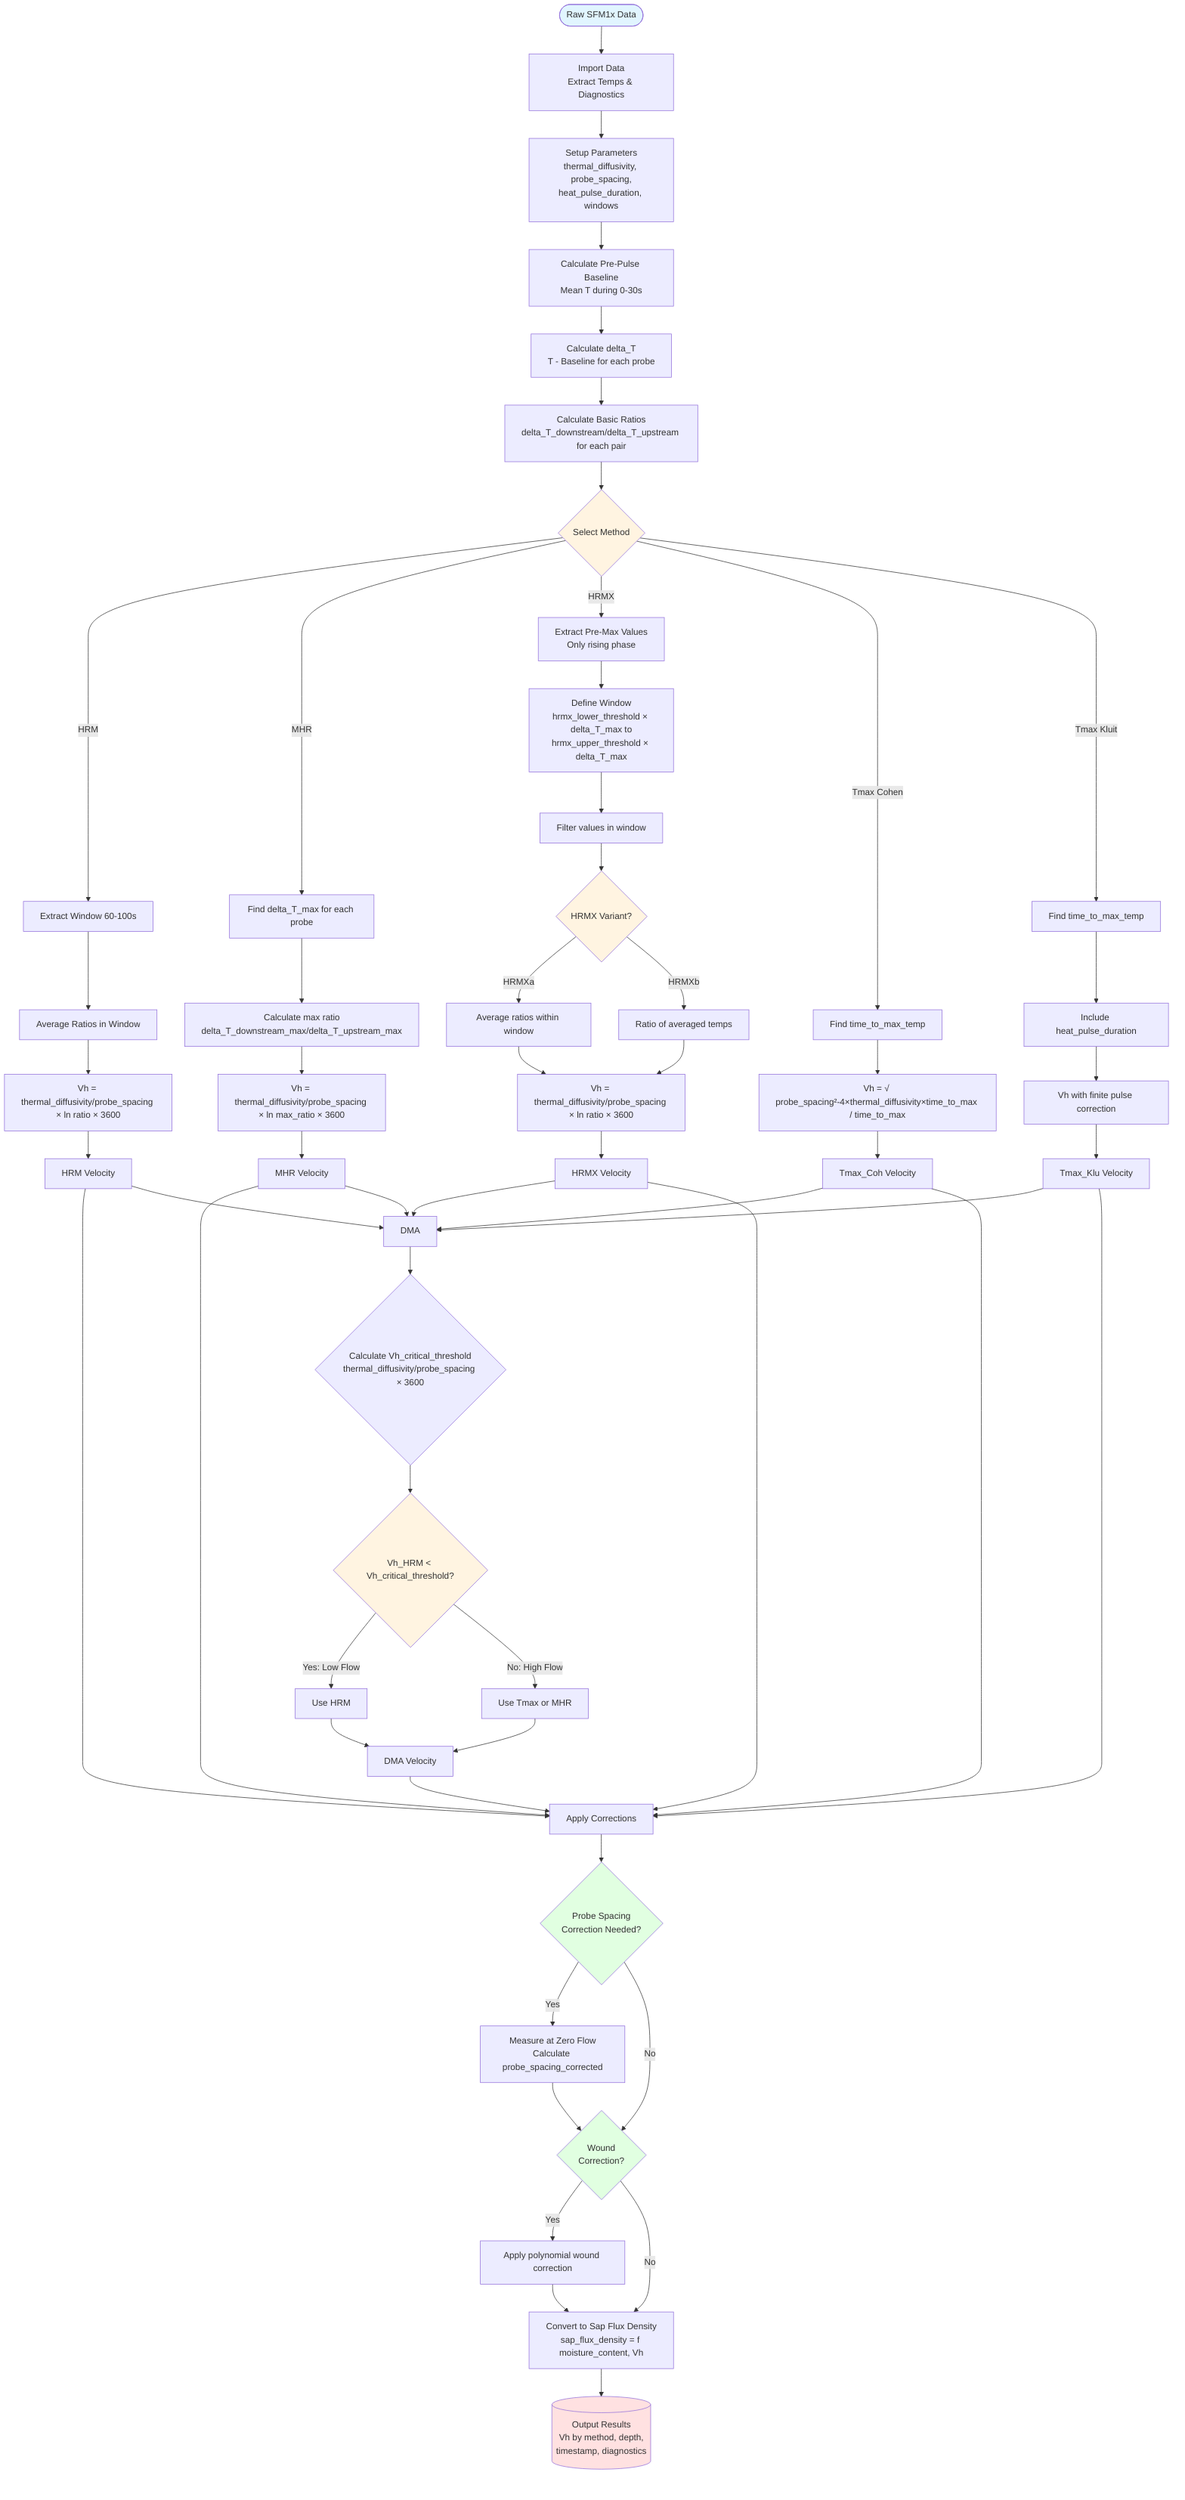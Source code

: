 graph TB
    Start([Raw SFM1x Data]) --> Import[Import Data<br/>Extract Temps & Diagnostics]
    Import --> Setup[Setup Parameters<br/>thermal_diffusivity, probe_spacing,<br/>heat_pulse_duration, windows]
    Setup --> Baseline[Calculate Pre-Pulse Baseline<br/>Mean T during 0-30s]
    Baseline --> DeltaT[Calculate delta_T<br/>T - Baseline for each probe]
    DeltaT --> Ratios[Calculate Basic Ratios<br/>delta_T_downstream/delta_T_upstream for each pair]

    Ratios --> Methods{Select Method}

    Methods -->|HRM| HRM1[Extract Window 60-100s]
    HRM1 --> HRM2[Average Ratios in Window]
    HRM2 --> HRM3[Vh = thermal_diffusivity/probe_spacing × ln ratio × 3600]
    HRM3 --> HRMOut[HRM Velocity]

    Methods -->|MHR| MHR1[Find delta_T_max for each probe]
    MHR1 --> MHR2[Calculate max ratio<br/>delta_T_downstream_max/delta_T_upstream_max]
    MHR2 --> MHR3[Vh = thermal_diffusivity/probe_spacing × ln max_ratio × 3600]
    MHR3 --> MHROut[MHR Velocity]

    Methods -->|HRMX| HRMX1[Extract Pre-Max Values<br/>Only rising phase]
    HRMX1 --> HRMX2[Define Window<br/>hrmx_lower_threshold × delta_T_max to<br/>hrmx_upper_threshold × delta_T_max]
    HRMX2 --> HRMX3[Filter values in window]
    HRMX3 --> HRMXChoice{HRMX Variant?}
    HRMXChoice -->|HRMXa| HRMXa[Average ratios within window]
    HRMXChoice -->|HRMXb| HRMXb[Ratio of averaged temps]
    HRMXa --> HRMX4[Vh = thermal_diffusivity/probe_spacing × ln ratio × 3600]
    HRMXb --> HRMX4
    HRMX4 --> HRMXOut[HRMX Velocity]

    Methods -->|Tmax Cohen| TC1[Find time_to_max_temp]
    TC1 --> TC2[Vh = √ probe_spacing²-4×thermal_diffusivity×time_to_max / time_to_max]
    TC2 --> TCOut[Tmax_Coh Velocity]

    Methods -->|Tmax Kluit| TK1[Find time_to_max_temp]
    TK1 --> TK2[Include heat_pulse_duration]
    TK2 --> TK3[Vh with finite pulse correction]
    TK3 --> TKOut[Tmax_Klu Velocity]

    HRMOut --> Correct
    MHROut --> Correct

    HRMOut --> DMA
    TKOut --> DMA
	  TCOut --> DMA
	  MHROut --> DMA
	  HRMXOut --> DMA
    DMA --> DMA1{Calculate Vh_critical_threshold<br/>thermal_diffusivity/probe_spacing × 3600}
    DMA1 --> DMA2{Vh_HRM < Vh_critical_threshold?}
    DMA2 -->|Yes: Low Flow| DMA3[Use HRM]
    DMA2 -->|No: High Flow| DMA4[Use Tmax or MHR]
    DMA3 --> DMAOut[DMA Velocity]
    DMA4 --> DMAOut

    HRMXOut --> Correct
    TCOut --> Correct
    DMAOut --> Correct
    TKOut --> Correct

    Correct[Apply Corrections] --> Space{Probe Spacing<br/>Correction Needed?}
    Space -->|Yes| SpaceCorr[Measure at Zero Flow<br/>Calculate probe_spacing_corrected]
    Space -->|No| Wound
    SpaceCorr --> Wound{Wound<br/>Correction?}

    Wound -->|Yes| WoundCorr[Apply polynomial wound correction]
    Wound -->|No| Convert
    WoundCorr --> Convert[Convert to Sap Flux Density<br/>sap_flux_density = f moisture_content, Vh]

    Convert --> Output[(Output Results<br/>Vh by method, depth,<br/>timestamp, diagnostics)]

    style Start fill:#e1f5ff
    style Output fill:#ffe1e1
    style Methods fill:#fff4e1
    style DMA2 fill:#fff4e1
    style HRMXChoice fill:#fff4e1
    style Space fill:#e1ffe1
    style Wound fill:#e1ffe1